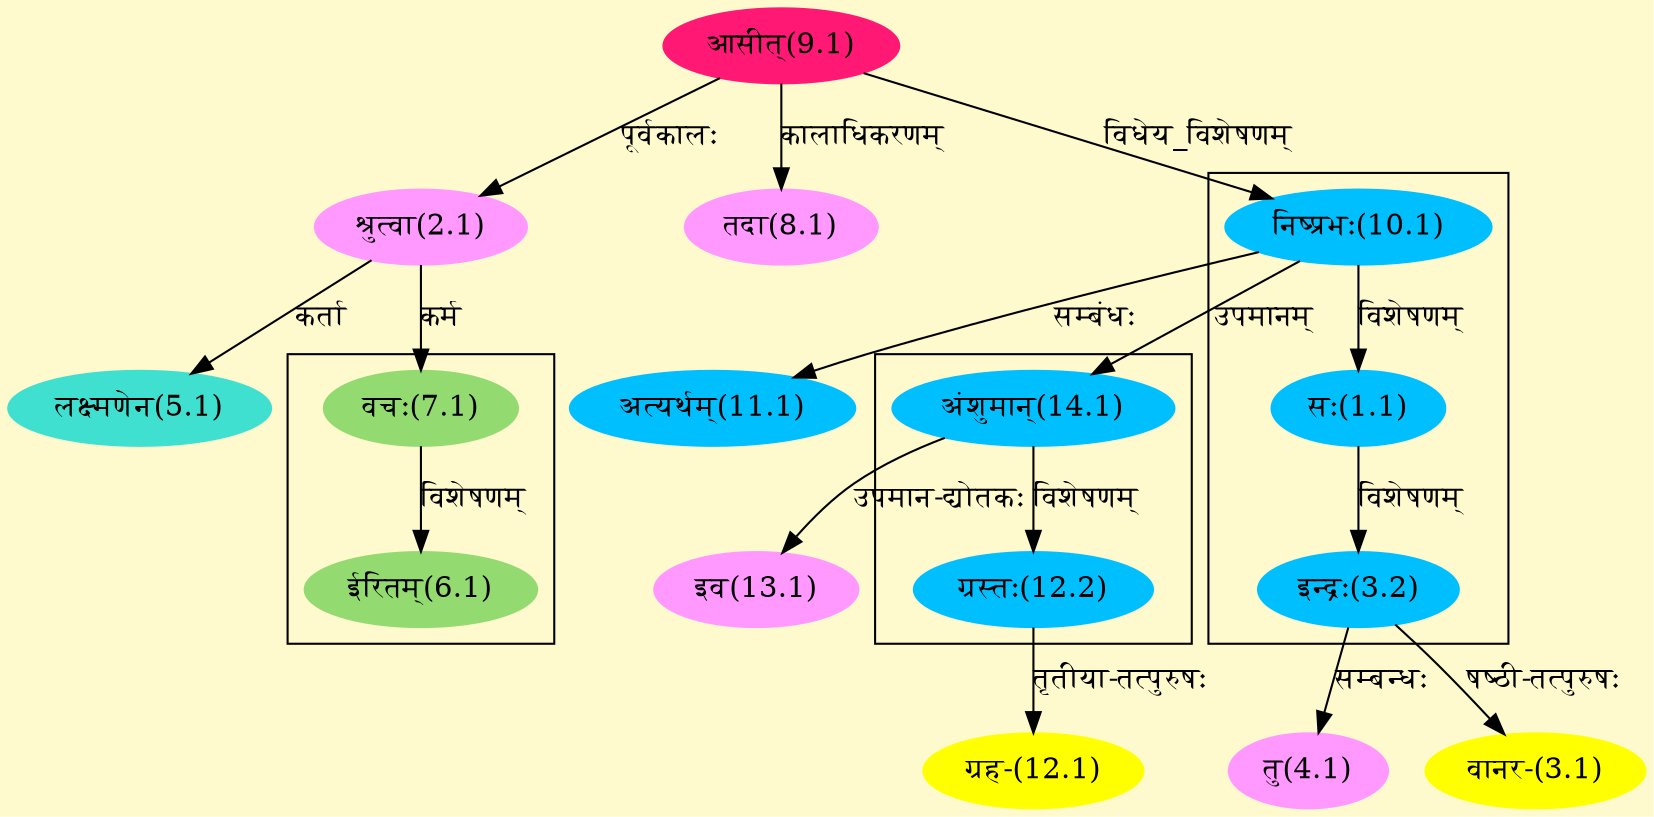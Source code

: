digraph G{
rankdir=BT;
 compound=true;
 bgcolor="lemonchiffon1";

subgraph cluster_1{
Node1_1 [style=filled, color="#00BFFF" label = "सः(1.1)"]
Node10_1 [style=filled, color="#00BFFF" label = "निष्प्रभः(10.1)"]
Node3_2 [style=filled, color="#00BFFF" label = "इन्द्रः(3.2)"]

}

subgraph cluster_2{
Node6_1 [style=filled, color="#93DB70" label = "ईरितम्(6.1)"]
Node7_1 [style=filled, color="#93DB70" label = "वचः(7.1)"]

}

subgraph cluster_3{
Node12_2 [style=filled, color="#00BFFF" label = "ग्रस्तः(12.2)"]
Node14_1 [style=filled, color="#00BFFF" label = "अंशुमान्(14.1)"]

}
Node2_1 [style=filled, color="#FF99FF" label = "श्रुत्वा(2.1)"]
Node9_1 [style=filled, color="#FF1975" label = "आसीत्(9.1)"]
Node3_1 [style=filled, color="#FFFF00" label = "वानर-(3.1)"]
Node3_2 [style=filled, color="#00BFFF" label = "इन्द्रः(3.2)"]
Node4_1 [style=filled, color="#FF99FF" label = "तु(4.1)"]
Node5_1 [style=filled, color="#40E0D0" label = "लक्ष्मणेन(5.1)"]
Node7_1 [style=filled, color="#93DB70" label = "वचः(7.1)"]
Node8_1 [style=filled, color="#FF99FF" label = "तदा(8.1)"]
Node10_1 [style=filled, color="#00BFFF" label = "निष्प्रभः(10.1)"]
Node [style=filled, color="" label = "()"]
Node11_1 [style=filled, color="#00BFFF" label = "अत्यर्थम्(11.1)"]
Node12_1 [style=filled, color="#FFFF00" label = "ग्रह-(12.1)"]
Node12_2 [style=filled, color="#00BFFF" label = "ग्रस्तः(12.2)"]
Node13_1 [style=filled, color="#FF99FF" label = "इव(13.1)"]
Node14_1 [style=filled, color="#00BFFF" label = "अंशुमान्(14.1)"]
/* Start of Relations section */

Node1_1 -> Node10_1 [  label="विशेषणम्"  dir="back" ]
Node2_1 -> Node9_1 [  label="पूर्वकालः"  dir="back" ]
Node3_1 -> Node3_2 [  label="षष्ठी-तत्पुरुषः"  dir="back" ]
Node3_2 -> Node1_1 [  label="विशेषणम्"  dir="back" ]
Node4_1 -> Node3_2 [  label="सम्बन्धः"  dir="back" ]
Node5_1 -> Node2_1 [  label="कर्ता"  dir="back" ]
Node6_1 -> Node7_1 [  label="विशेषणम्"  dir="back" ]
Node7_1 -> Node2_1 [  label="कर्म"  dir="back" ]
Node8_1 -> Node9_1 [  label="कालाधिकरणम्"  dir="back" ]
Node10_1 -> Node9_1 [  label="विधेय_विशेषणम्"  dir="back" ]
Node11_1 -> Node10_1 [  label="सम्बंधः"  dir="back" ]
Node12_1 -> Node12_2 [  label="तृतीया-तत्पुरुषः"  dir="back" ]
Node12_2 -> Node14_1 [  label="विशेषणम्"  dir="back" ]
Node13_1 -> Node14_1 [  label="उपमान-द्योतकः"  dir="back" ]
Node14_1 -> Node10_1 [  label="उपमानम्"  dir="back" ]
}
